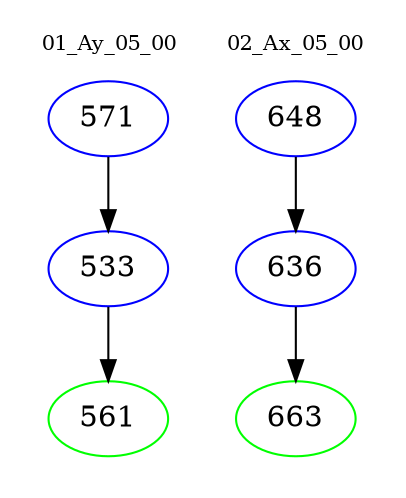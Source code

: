 digraph{
subgraph cluster_0 {
color = white
label = "01_Ay_05_00";
fontsize=10;
T0_571 [label="571", color="blue"]
T0_571 -> T0_533 [color="black"]
T0_533 [label="533", color="blue"]
T0_533 -> T0_561 [color="black"]
T0_561 [label="561", color="green"]
}
subgraph cluster_1 {
color = white
label = "02_Ax_05_00";
fontsize=10;
T1_648 [label="648", color="blue"]
T1_648 -> T1_636 [color="black"]
T1_636 [label="636", color="blue"]
T1_636 -> T1_663 [color="black"]
T1_663 [label="663", color="green"]
}
}
